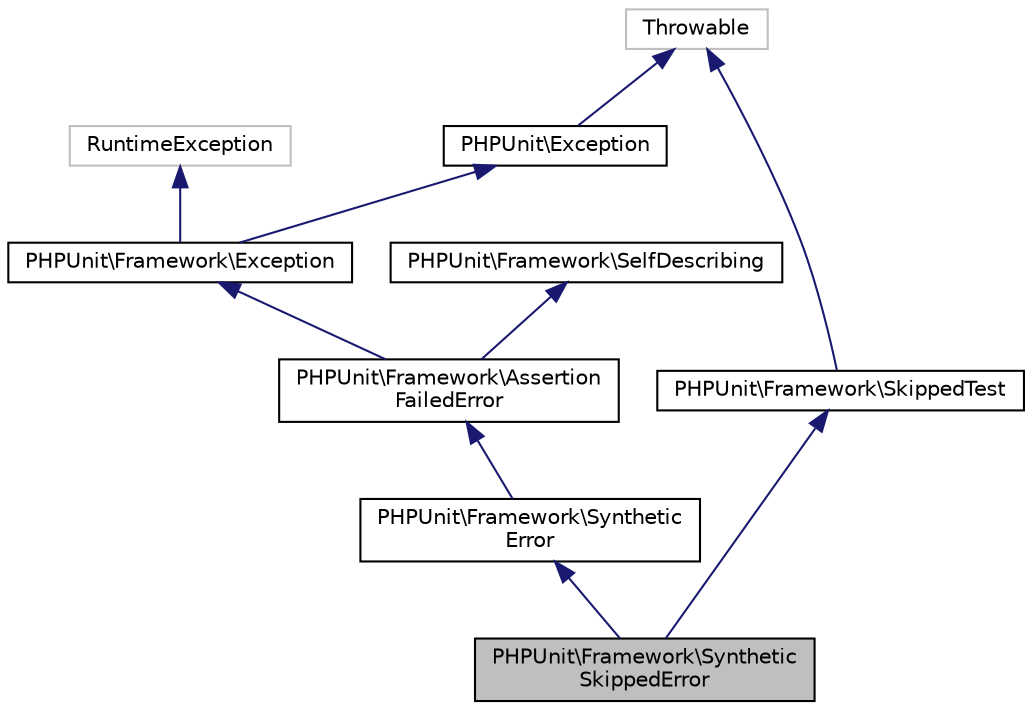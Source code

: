digraph "PHPUnit\Framework\SyntheticSkippedError"
{
  edge [fontname="Helvetica",fontsize="10",labelfontname="Helvetica",labelfontsize="10"];
  node [fontname="Helvetica",fontsize="10",shape=record];
  Node9 [label="PHPUnit\\Framework\\Synthetic\lSkippedError",height=0.2,width=0.4,color="black", fillcolor="grey75", style="filled", fontcolor="black"];
  Node10 -> Node9 [dir="back",color="midnightblue",fontsize="10",style="solid",fontname="Helvetica"];
  Node10 [label="PHPUnit\\Framework\\Synthetic\lError",height=0.2,width=0.4,color="black", fillcolor="white", style="filled",URL="$classPHPUnit_1_1Framework_1_1SyntheticError.html"];
  Node11 -> Node10 [dir="back",color="midnightblue",fontsize="10",style="solid",fontname="Helvetica"];
  Node11 [label="PHPUnit\\Framework\\Assertion\lFailedError",height=0.2,width=0.4,color="black", fillcolor="white", style="filled",URL="$classPHPUnit_1_1Framework_1_1AssertionFailedError.html"];
  Node12 -> Node11 [dir="back",color="midnightblue",fontsize="10",style="solid",fontname="Helvetica"];
  Node12 [label="PHPUnit\\Framework\\Exception",height=0.2,width=0.4,color="black", fillcolor="white", style="filled",URL="$classPHPUnit_1_1Framework_1_1Exception.html"];
  Node13 -> Node12 [dir="back",color="midnightblue",fontsize="10",style="solid",fontname="Helvetica"];
  Node13 [label="RuntimeException",height=0.2,width=0.4,color="grey75", fillcolor="white", style="filled"];
  Node14 -> Node12 [dir="back",color="midnightblue",fontsize="10",style="solid",fontname="Helvetica"];
  Node14 [label="PHPUnit\\Exception",height=0.2,width=0.4,color="black", fillcolor="white", style="filled",URL="$interfacePHPUnit_1_1Exception.html"];
  Node15 -> Node14 [dir="back",color="midnightblue",fontsize="10",style="solid",fontname="Helvetica"];
  Node15 [label="Throwable",height=0.2,width=0.4,color="grey75", fillcolor="white", style="filled"];
  Node16 -> Node11 [dir="back",color="midnightblue",fontsize="10",style="solid",fontname="Helvetica"];
  Node16 [label="PHPUnit\\Framework\\SelfDescribing",height=0.2,width=0.4,color="black", fillcolor="white", style="filled",URL="$interfacePHPUnit_1_1Framework_1_1SelfDescribing.html"];
  Node17 -> Node9 [dir="back",color="midnightblue",fontsize="10",style="solid",fontname="Helvetica"];
  Node17 [label="PHPUnit\\Framework\\SkippedTest",height=0.2,width=0.4,color="black", fillcolor="white", style="filled",URL="$interfacePHPUnit_1_1Framework_1_1SkippedTest.html"];
  Node15 -> Node17 [dir="back",color="midnightblue",fontsize="10",style="solid",fontname="Helvetica"];
}
